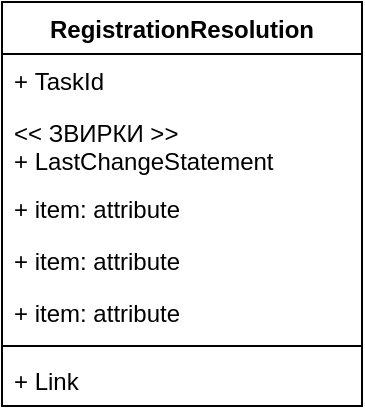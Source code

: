 <mxfile version="20.6.0" type="github">
  <diagram id="jpaH01QrrNPYKbs0xLTw" name="Страница 1">
    <mxGraphModel dx="1233" dy="801" grid="1" gridSize="10" guides="1" tooltips="1" connect="1" arrows="1" fold="1" page="1" pageScale="1" pageWidth="827" pageHeight="1169" math="0" shadow="0">
      <root>
        <mxCell id="0" />
        <mxCell id="1" parent="0" />
        <mxCell id="X-IGHEl8Y6HBOu0wFlwu-5" value="RegistrationResolution" style="swimlane;fontStyle=1;align=center;verticalAlign=top;childLayout=stackLayout;horizontal=1;startSize=26;horizontalStack=0;resizeParent=1;resizeParentMax=0;resizeLast=0;collapsible=1;marginBottom=0;" vertex="1" parent="1">
          <mxGeometry x="330" y="370" width="180" height="202" as="geometry" />
        </mxCell>
        <mxCell id="X-IGHEl8Y6HBOu0wFlwu-6" value="+ TaskId" style="text;strokeColor=none;fillColor=none;align=left;verticalAlign=top;spacingLeft=4;spacingRight=4;overflow=hidden;rotatable=0;points=[[0,0.5],[1,0.5]];portConstraint=eastwest;" vertex="1" parent="X-IGHEl8Y6HBOu0wFlwu-5">
          <mxGeometry y="26" width="180" height="26" as="geometry" />
        </mxCell>
        <mxCell id="X-IGHEl8Y6HBOu0wFlwu-10" value="&lt;&lt; ЗВИРКИ &gt;&gt;&#xa;+ LastChangeStatement" style="text;strokeColor=none;fillColor=none;align=left;verticalAlign=top;spacingLeft=4;spacingRight=4;overflow=hidden;rotatable=0;points=[[0,0.5],[1,0.5]];portConstraint=eastwest;" vertex="1" parent="X-IGHEl8Y6HBOu0wFlwu-5">
          <mxGeometry y="52" width="180" height="38" as="geometry" />
        </mxCell>
        <mxCell id="X-IGHEl8Y6HBOu0wFlwu-12" value="+ item: attribute" style="text;strokeColor=none;fillColor=none;align=left;verticalAlign=top;spacingLeft=4;spacingRight=4;overflow=hidden;rotatable=0;points=[[0,0.5],[1,0.5]];portConstraint=eastwest;" vertex="1" parent="X-IGHEl8Y6HBOu0wFlwu-5">
          <mxGeometry y="90" width="180" height="26" as="geometry" />
        </mxCell>
        <mxCell id="X-IGHEl8Y6HBOu0wFlwu-11" value="+ item: attribute" style="text;strokeColor=none;fillColor=none;align=left;verticalAlign=top;spacingLeft=4;spacingRight=4;overflow=hidden;rotatable=0;points=[[0,0.5],[1,0.5]];portConstraint=eastwest;" vertex="1" parent="X-IGHEl8Y6HBOu0wFlwu-5">
          <mxGeometry y="116" width="180" height="26" as="geometry" />
        </mxCell>
        <mxCell id="X-IGHEl8Y6HBOu0wFlwu-9" value="+ item: attribute" style="text;strokeColor=none;fillColor=none;align=left;verticalAlign=top;spacingLeft=4;spacingRight=4;overflow=hidden;rotatable=0;points=[[0,0.5],[1,0.5]];portConstraint=eastwest;" vertex="1" parent="X-IGHEl8Y6HBOu0wFlwu-5">
          <mxGeometry y="142" width="180" height="26" as="geometry" />
        </mxCell>
        <mxCell id="X-IGHEl8Y6HBOu0wFlwu-7" value="" style="line;strokeWidth=1;fillColor=none;align=left;verticalAlign=middle;spacingTop=-1;spacingLeft=3;spacingRight=3;rotatable=0;labelPosition=right;points=[];portConstraint=eastwest;strokeColor=inherit;" vertex="1" parent="X-IGHEl8Y6HBOu0wFlwu-5">
          <mxGeometry y="168" width="180" height="8" as="geometry" />
        </mxCell>
        <mxCell id="X-IGHEl8Y6HBOu0wFlwu-8" value="+ Link" style="text;strokeColor=none;fillColor=none;align=left;verticalAlign=top;spacingLeft=4;spacingRight=4;overflow=hidden;rotatable=0;points=[[0,0.5],[1,0.5]];portConstraint=eastwest;" vertex="1" parent="X-IGHEl8Y6HBOu0wFlwu-5">
          <mxGeometry y="176" width="180" height="26" as="geometry" />
        </mxCell>
      </root>
    </mxGraphModel>
  </diagram>
</mxfile>
